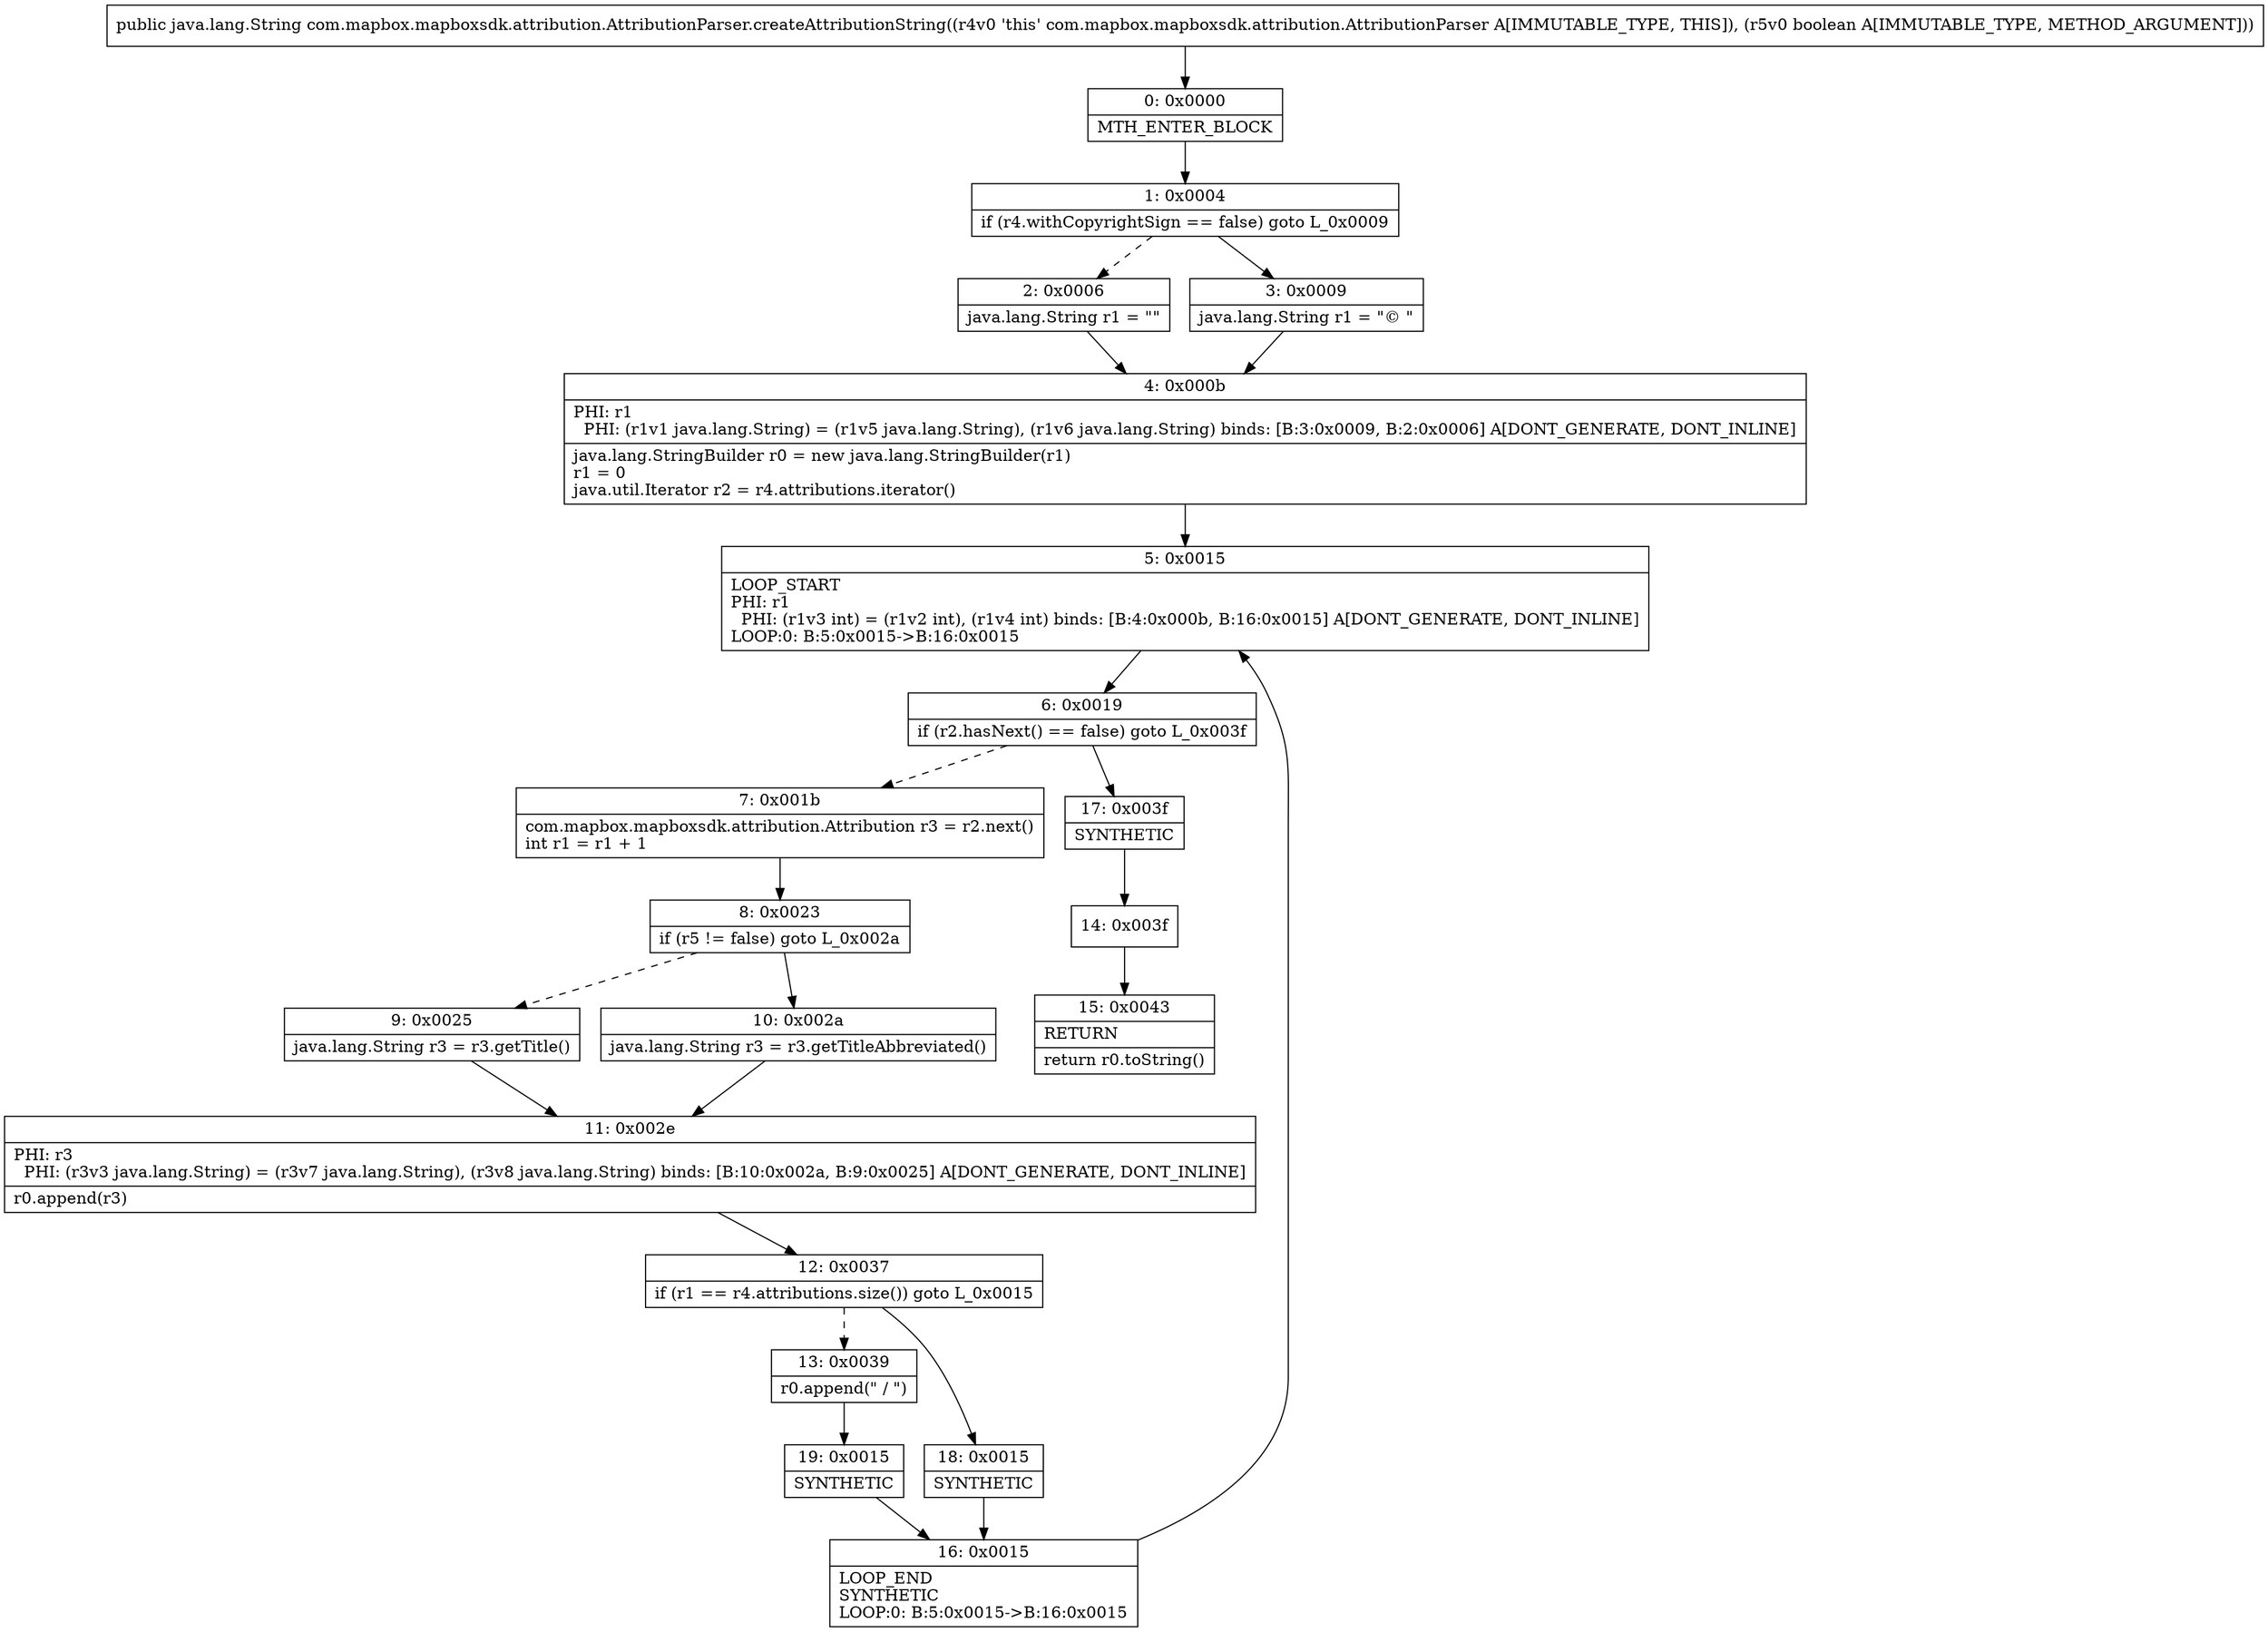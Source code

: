digraph "CFG forcom.mapbox.mapboxsdk.attribution.AttributionParser.createAttributionString(Z)Ljava\/lang\/String;" {
Node_0 [shape=record,label="{0\:\ 0x0000|MTH_ENTER_BLOCK\l}"];
Node_1 [shape=record,label="{1\:\ 0x0004|if (r4.withCopyrightSign == false) goto L_0x0009\l}"];
Node_2 [shape=record,label="{2\:\ 0x0006|java.lang.String r1 = \"\"\l}"];
Node_3 [shape=record,label="{3\:\ 0x0009|java.lang.String r1 = \"© \"\l}"];
Node_4 [shape=record,label="{4\:\ 0x000b|PHI: r1 \l  PHI: (r1v1 java.lang.String) = (r1v5 java.lang.String), (r1v6 java.lang.String) binds: [B:3:0x0009, B:2:0x0006] A[DONT_GENERATE, DONT_INLINE]\l|java.lang.StringBuilder r0 = new java.lang.StringBuilder(r1)\lr1 = 0\ljava.util.Iterator r2 = r4.attributions.iterator()\l}"];
Node_5 [shape=record,label="{5\:\ 0x0015|LOOP_START\lPHI: r1 \l  PHI: (r1v3 int) = (r1v2 int), (r1v4 int) binds: [B:4:0x000b, B:16:0x0015] A[DONT_GENERATE, DONT_INLINE]\lLOOP:0: B:5:0x0015\-\>B:16:0x0015\l}"];
Node_6 [shape=record,label="{6\:\ 0x0019|if (r2.hasNext() == false) goto L_0x003f\l}"];
Node_7 [shape=record,label="{7\:\ 0x001b|com.mapbox.mapboxsdk.attribution.Attribution r3 = r2.next()\lint r1 = r1 + 1\l}"];
Node_8 [shape=record,label="{8\:\ 0x0023|if (r5 != false) goto L_0x002a\l}"];
Node_9 [shape=record,label="{9\:\ 0x0025|java.lang.String r3 = r3.getTitle()\l}"];
Node_10 [shape=record,label="{10\:\ 0x002a|java.lang.String r3 = r3.getTitleAbbreviated()\l}"];
Node_11 [shape=record,label="{11\:\ 0x002e|PHI: r3 \l  PHI: (r3v3 java.lang.String) = (r3v7 java.lang.String), (r3v8 java.lang.String) binds: [B:10:0x002a, B:9:0x0025] A[DONT_GENERATE, DONT_INLINE]\l|r0.append(r3)\l}"];
Node_12 [shape=record,label="{12\:\ 0x0037|if (r1 == r4.attributions.size()) goto L_0x0015\l}"];
Node_13 [shape=record,label="{13\:\ 0x0039|r0.append(\" \/ \")\l}"];
Node_14 [shape=record,label="{14\:\ 0x003f}"];
Node_15 [shape=record,label="{15\:\ 0x0043|RETURN\l|return r0.toString()\l}"];
Node_16 [shape=record,label="{16\:\ 0x0015|LOOP_END\lSYNTHETIC\lLOOP:0: B:5:0x0015\-\>B:16:0x0015\l}"];
Node_17 [shape=record,label="{17\:\ 0x003f|SYNTHETIC\l}"];
Node_18 [shape=record,label="{18\:\ 0x0015|SYNTHETIC\l}"];
Node_19 [shape=record,label="{19\:\ 0x0015|SYNTHETIC\l}"];
MethodNode[shape=record,label="{public java.lang.String com.mapbox.mapboxsdk.attribution.AttributionParser.createAttributionString((r4v0 'this' com.mapbox.mapboxsdk.attribution.AttributionParser A[IMMUTABLE_TYPE, THIS]), (r5v0 boolean A[IMMUTABLE_TYPE, METHOD_ARGUMENT])) }"];
MethodNode -> Node_0;
Node_0 -> Node_1;
Node_1 -> Node_2[style=dashed];
Node_1 -> Node_3;
Node_2 -> Node_4;
Node_3 -> Node_4;
Node_4 -> Node_5;
Node_5 -> Node_6;
Node_6 -> Node_7[style=dashed];
Node_6 -> Node_17;
Node_7 -> Node_8;
Node_8 -> Node_9[style=dashed];
Node_8 -> Node_10;
Node_9 -> Node_11;
Node_10 -> Node_11;
Node_11 -> Node_12;
Node_12 -> Node_13[style=dashed];
Node_12 -> Node_18;
Node_13 -> Node_19;
Node_14 -> Node_15;
Node_16 -> Node_5;
Node_17 -> Node_14;
Node_18 -> Node_16;
Node_19 -> Node_16;
}

